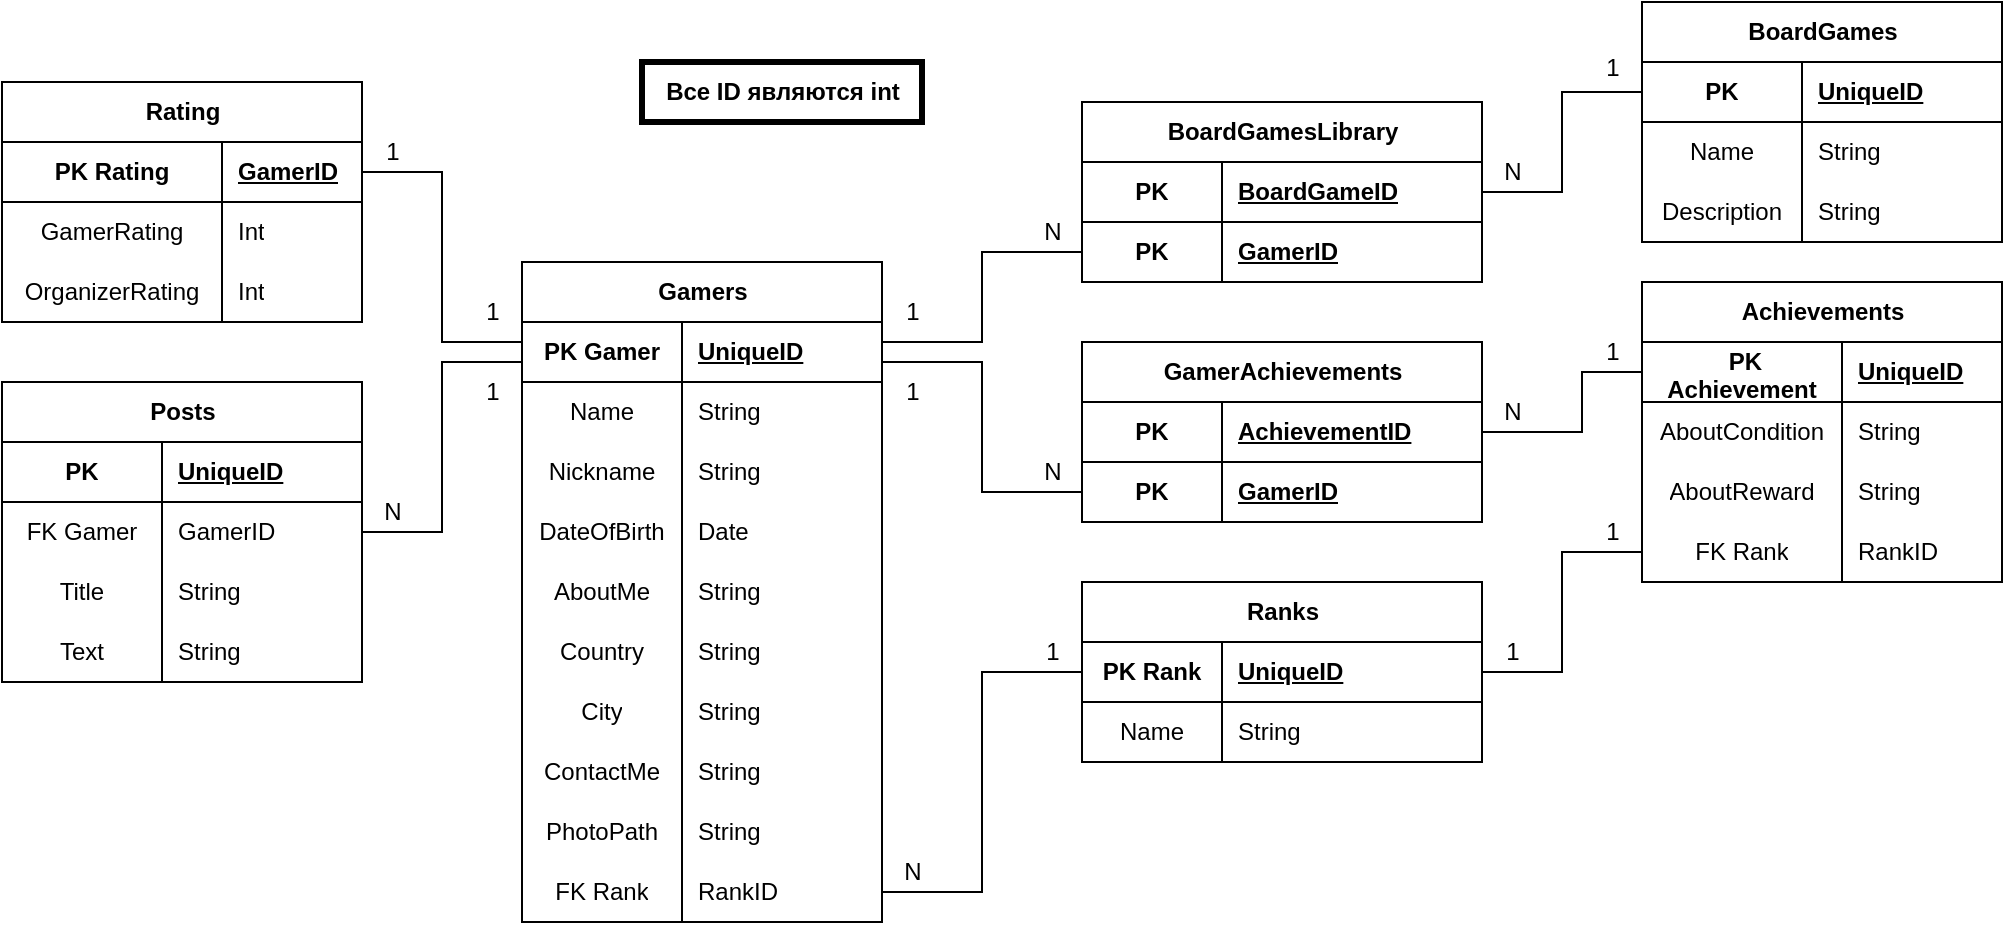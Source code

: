 <mxfile version="24.8.0">
  <diagram name="Page-1" id="MEZFCMX3r_9HhS5hHG-u">
    <mxGraphModel dx="2261" dy="1903" grid="1" gridSize="10" guides="1" tooltips="1" connect="1" arrows="1" fold="1" page="1" pageScale="1" pageWidth="827" pageHeight="1169" math="0" shadow="0">
      <root>
        <mxCell id="0" />
        <mxCell id="1" parent="0" />
        <mxCell id="eO5MhOWekjukVWJ4JG6v-1" value="Gamers" style="shape=table;startSize=30;container=1;collapsible=1;childLayout=tableLayout;fixedRows=1;rowLines=0;fontStyle=1;align=center;resizeLast=1;html=1;" parent="1" vertex="1">
          <mxGeometry x="40" y="40" width="180" height="330" as="geometry">
            <mxRectangle x="40" y="40" width="70" height="30" as="alternateBounds" />
          </mxGeometry>
        </mxCell>
        <mxCell id="eO5MhOWekjukVWJ4JG6v-2" value="" style="shape=tableRow;horizontal=0;startSize=0;swimlaneHead=0;swimlaneBody=0;fillColor=none;collapsible=0;dropTarget=0;points=[[0,0.5],[1,0.5]];portConstraint=eastwest;top=0;left=0;right=0;bottom=1;" parent="eO5MhOWekjukVWJ4JG6v-1" vertex="1">
          <mxGeometry y="30" width="180" height="30" as="geometry" />
        </mxCell>
        <mxCell id="eO5MhOWekjukVWJ4JG6v-3" value="PK Gamer" style="shape=partialRectangle;connectable=0;fillColor=none;top=0;left=0;bottom=0;right=0;fontStyle=1;overflow=hidden;whiteSpace=wrap;html=1;" parent="eO5MhOWekjukVWJ4JG6v-2" vertex="1">
          <mxGeometry width="80" height="30" as="geometry">
            <mxRectangle width="80" height="30" as="alternateBounds" />
          </mxGeometry>
        </mxCell>
        <mxCell id="eO5MhOWekjukVWJ4JG6v-4" value="UniqueID" style="shape=partialRectangle;connectable=0;fillColor=none;top=0;left=0;bottom=0;right=0;align=left;spacingLeft=6;fontStyle=5;overflow=hidden;whiteSpace=wrap;html=1;" parent="eO5MhOWekjukVWJ4JG6v-2" vertex="1">
          <mxGeometry x="80" width="100" height="30" as="geometry">
            <mxRectangle width="100" height="30" as="alternateBounds" />
          </mxGeometry>
        </mxCell>
        <mxCell id="eO5MhOWekjukVWJ4JG6v-5" value="" style="shape=tableRow;horizontal=0;startSize=0;swimlaneHead=0;swimlaneBody=0;fillColor=none;collapsible=0;dropTarget=0;points=[[0,0.5],[1,0.5]];portConstraint=eastwest;top=0;left=0;right=0;bottom=0;" parent="eO5MhOWekjukVWJ4JG6v-1" vertex="1">
          <mxGeometry y="60" width="180" height="30" as="geometry" />
        </mxCell>
        <mxCell id="eO5MhOWekjukVWJ4JG6v-6" value="Name" style="shape=partialRectangle;connectable=0;fillColor=none;top=0;left=0;bottom=0;right=0;editable=1;overflow=hidden;whiteSpace=wrap;html=1;" parent="eO5MhOWekjukVWJ4JG6v-5" vertex="1">
          <mxGeometry width="80" height="30" as="geometry">
            <mxRectangle width="80" height="30" as="alternateBounds" />
          </mxGeometry>
        </mxCell>
        <mxCell id="eO5MhOWekjukVWJ4JG6v-7" value="String" style="shape=partialRectangle;connectable=0;fillColor=none;top=0;left=0;bottom=0;right=0;align=left;spacingLeft=6;overflow=hidden;whiteSpace=wrap;html=1;" parent="eO5MhOWekjukVWJ4JG6v-5" vertex="1">
          <mxGeometry x="80" width="100" height="30" as="geometry">
            <mxRectangle width="100" height="30" as="alternateBounds" />
          </mxGeometry>
        </mxCell>
        <mxCell id="eO5MhOWekjukVWJ4JG6v-8" value="" style="shape=tableRow;horizontal=0;startSize=0;swimlaneHead=0;swimlaneBody=0;fillColor=none;collapsible=0;dropTarget=0;points=[[0,0.5],[1,0.5]];portConstraint=eastwest;top=0;left=0;right=0;bottom=0;" parent="eO5MhOWekjukVWJ4JG6v-1" vertex="1">
          <mxGeometry y="90" width="180" height="30" as="geometry" />
        </mxCell>
        <mxCell id="eO5MhOWekjukVWJ4JG6v-9" value="Nickname" style="shape=partialRectangle;connectable=0;fillColor=none;top=0;left=0;bottom=0;right=0;editable=1;overflow=hidden;whiteSpace=wrap;html=1;" parent="eO5MhOWekjukVWJ4JG6v-8" vertex="1">
          <mxGeometry width="80" height="30" as="geometry">
            <mxRectangle width="80" height="30" as="alternateBounds" />
          </mxGeometry>
        </mxCell>
        <mxCell id="eO5MhOWekjukVWJ4JG6v-10" value="String" style="shape=partialRectangle;connectable=0;fillColor=none;top=0;left=0;bottom=0;right=0;align=left;spacingLeft=6;overflow=hidden;whiteSpace=wrap;html=1;" parent="eO5MhOWekjukVWJ4JG6v-8" vertex="1">
          <mxGeometry x="80" width="100" height="30" as="geometry">
            <mxRectangle width="100" height="30" as="alternateBounds" />
          </mxGeometry>
        </mxCell>
        <mxCell id="eO5MhOWekjukVWJ4JG6v-11" value="" style="shape=tableRow;horizontal=0;startSize=0;swimlaneHead=0;swimlaneBody=0;fillColor=none;collapsible=0;dropTarget=0;points=[[0,0.5],[1,0.5]];portConstraint=eastwest;top=0;left=0;right=0;bottom=0;" parent="eO5MhOWekjukVWJ4JG6v-1" vertex="1">
          <mxGeometry y="120" width="180" height="30" as="geometry" />
        </mxCell>
        <mxCell id="eO5MhOWekjukVWJ4JG6v-12" value="DateOfBirth" style="shape=partialRectangle;connectable=0;fillColor=none;top=0;left=0;bottom=0;right=0;editable=1;overflow=hidden;whiteSpace=wrap;html=1;" parent="eO5MhOWekjukVWJ4JG6v-11" vertex="1">
          <mxGeometry width="80" height="30" as="geometry">
            <mxRectangle width="80" height="30" as="alternateBounds" />
          </mxGeometry>
        </mxCell>
        <mxCell id="eO5MhOWekjukVWJ4JG6v-13" value="Date" style="shape=partialRectangle;connectable=0;fillColor=none;top=0;left=0;bottom=0;right=0;align=left;spacingLeft=6;overflow=hidden;whiteSpace=wrap;html=1;" parent="eO5MhOWekjukVWJ4JG6v-11" vertex="1">
          <mxGeometry x="80" width="100" height="30" as="geometry">
            <mxRectangle width="100" height="30" as="alternateBounds" />
          </mxGeometry>
        </mxCell>
        <mxCell id="RPHRX5tJckg1Si2xHcq9-64" value="" style="shape=tableRow;horizontal=0;startSize=0;swimlaneHead=0;swimlaneBody=0;fillColor=none;collapsible=0;dropTarget=0;points=[[0,0.5],[1,0.5]];portConstraint=eastwest;top=0;left=0;right=0;bottom=0;" parent="eO5MhOWekjukVWJ4JG6v-1" vertex="1">
          <mxGeometry y="150" width="180" height="30" as="geometry" />
        </mxCell>
        <mxCell id="RPHRX5tJckg1Si2xHcq9-65" value="AboutMe" style="shape=partialRectangle;connectable=0;fillColor=none;top=0;left=0;bottom=0;right=0;editable=1;overflow=hidden;whiteSpace=wrap;html=1;" parent="RPHRX5tJckg1Si2xHcq9-64" vertex="1">
          <mxGeometry width="80" height="30" as="geometry">
            <mxRectangle width="80" height="30" as="alternateBounds" />
          </mxGeometry>
        </mxCell>
        <mxCell id="RPHRX5tJckg1Si2xHcq9-66" value="String" style="shape=partialRectangle;connectable=0;fillColor=none;top=0;left=0;bottom=0;right=0;align=left;spacingLeft=6;overflow=hidden;whiteSpace=wrap;html=1;" parent="RPHRX5tJckg1Si2xHcq9-64" vertex="1">
          <mxGeometry x="80" width="100" height="30" as="geometry">
            <mxRectangle width="100" height="30" as="alternateBounds" />
          </mxGeometry>
        </mxCell>
        <mxCell id="RPHRX5tJckg1Si2xHcq9-67" value="" style="shape=tableRow;horizontal=0;startSize=0;swimlaneHead=0;swimlaneBody=0;fillColor=none;collapsible=0;dropTarget=0;points=[[0,0.5],[1,0.5]];portConstraint=eastwest;top=0;left=0;right=0;bottom=0;" parent="eO5MhOWekjukVWJ4JG6v-1" vertex="1">
          <mxGeometry y="180" width="180" height="30" as="geometry" />
        </mxCell>
        <mxCell id="RPHRX5tJckg1Si2xHcq9-68" value="Country" style="shape=partialRectangle;connectable=0;fillColor=none;top=0;left=0;bottom=0;right=0;editable=1;overflow=hidden;whiteSpace=wrap;html=1;" parent="RPHRX5tJckg1Si2xHcq9-67" vertex="1">
          <mxGeometry width="80" height="30" as="geometry">
            <mxRectangle width="80" height="30" as="alternateBounds" />
          </mxGeometry>
        </mxCell>
        <mxCell id="RPHRX5tJckg1Si2xHcq9-69" value="String" style="shape=partialRectangle;connectable=0;fillColor=none;top=0;left=0;bottom=0;right=0;align=left;spacingLeft=6;overflow=hidden;whiteSpace=wrap;html=1;" parent="RPHRX5tJckg1Si2xHcq9-67" vertex="1">
          <mxGeometry x="80" width="100" height="30" as="geometry">
            <mxRectangle width="100" height="30" as="alternateBounds" />
          </mxGeometry>
        </mxCell>
        <mxCell id="RPHRX5tJckg1Si2xHcq9-70" value="" style="shape=tableRow;horizontal=0;startSize=0;swimlaneHead=0;swimlaneBody=0;fillColor=none;collapsible=0;dropTarget=0;points=[[0,0.5],[1,0.5]];portConstraint=eastwest;top=0;left=0;right=0;bottom=0;" parent="eO5MhOWekjukVWJ4JG6v-1" vertex="1">
          <mxGeometry y="210" width="180" height="30" as="geometry" />
        </mxCell>
        <mxCell id="RPHRX5tJckg1Si2xHcq9-71" value="City" style="shape=partialRectangle;connectable=0;fillColor=none;top=0;left=0;bottom=0;right=0;editable=1;overflow=hidden;whiteSpace=wrap;html=1;" parent="RPHRX5tJckg1Si2xHcq9-70" vertex="1">
          <mxGeometry width="80" height="30" as="geometry">
            <mxRectangle width="80" height="30" as="alternateBounds" />
          </mxGeometry>
        </mxCell>
        <mxCell id="RPHRX5tJckg1Si2xHcq9-72" value="String" style="shape=partialRectangle;connectable=0;fillColor=none;top=0;left=0;bottom=0;right=0;align=left;spacingLeft=6;overflow=hidden;whiteSpace=wrap;html=1;" parent="RPHRX5tJckg1Si2xHcq9-70" vertex="1">
          <mxGeometry x="80" width="100" height="30" as="geometry">
            <mxRectangle width="100" height="30" as="alternateBounds" />
          </mxGeometry>
        </mxCell>
        <mxCell id="RPHRX5tJckg1Si2xHcq9-73" value="" style="shape=tableRow;horizontal=0;startSize=0;swimlaneHead=0;swimlaneBody=0;fillColor=none;collapsible=0;dropTarget=0;points=[[0,0.5],[1,0.5]];portConstraint=eastwest;top=0;left=0;right=0;bottom=0;" parent="eO5MhOWekjukVWJ4JG6v-1" vertex="1">
          <mxGeometry y="240" width="180" height="30" as="geometry" />
        </mxCell>
        <mxCell id="RPHRX5tJckg1Si2xHcq9-74" value="ContactMe" style="shape=partialRectangle;connectable=0;fillColor=none;top=0;left=0;bottom=0;right=0;editable=1;overflow=hidden;whiteSpace=wrap;html=1;" parent="RPHRX5tJckg1Si2xHcq9-73" vertex="1">
          <mxGeometry width="80" height="30" as="geometry">
            <mxRectangle width="80" height="30" as="alternateBounds" />
          </mxGeometry>
        </mxCell>
        <mxCell id="RPHRX5tJckg1Si2xHcq9-75" value="String" style="shape=partialRectangle;connectable=0;fillColor=none;top=0;left=0;bottom=0;right=0;align=left;spacingLeft=6;overflow=hidden;whiteSpace=wrap;html=1;" parent="RPHRX5tJckg1Si2xHcq9-73" vertex="1">
          <mxGeometry x="80" width="100" height="30" as="geometry">
            <mxRectangle width="100" height="30" as="alternateBounds" />
          </mxGeometry>
        </mxCell>
        <mxCell id="RPHRX5tJckg1Si2xHcq9-101" value="" style="shape=tableRow;horizontal=0;startSize=0;swimlaneHead=0;swimlaneBody=0;fillColor=none;collapsible=0;dropTarget=0;points=[[0,0.5],[1,0.5]];portConstraint=eastwest;top=0;left=0;right=0;bottom=0;" parent="eO5MhOWekjukVWJ4JG6v-1" vertex="1">
          <mxGeometry y="270" width="180" height="30" as="geometry" />
        </mxCell>
        <mxCell id="RPHRX5tJckg1Si2xHcq9-102" value="PhotoPath" style="shape=partialRectangle;connectable=0;fillColor=none;top=0;left=0;bottom=0;right=0;editable=1;overflow=hidden;whiteSpace=wrap;html=1;" parent="RPHRX5tJckg1Si2xHcq9-101" vertex="1">
          <mxGeometry width="80" height="30" as="geometry">
            <mxRectangle width="80" height="30" as="alternateBounds" />
          </mxGeometry>
        </mxCell>
        <mxCell id="RPHRX5tJckg1Si2xHcq9-103" value="String" style="shape=partialRectangle;connectable=0;fillColor=none;top=0;left=0;bottom=0;right=0;align=left;spacingLeft=6;overflow=hidden;whiteSpace=wrap;html=1;" parent="RPHRX5tJckg1Si2xHcq9-101" vertex="1">
          <mxGeometry x="80" width="100" height="30" as="geometry">
            <mxRectangle width="100" height="30" as="alternateBounds" />
          </mxGeometry>
        </mxCell>
        <mxCell id="RPHRX5tJckg1Si2xHcq9-104" value="" style="shape=tableRow;horizontal=0;startSize=0;swimlaneHead=0;swimlaneBody=0;fillColor=none;collapsible=0;dropTarget=0;points=[[0,0.5],[1,0.5]];portConstraint=eastwest;top=0;left=0;right=0;bottom=0;" parent="eO5MhOWekjukVWJ4JG6v-1" vertex="1">
          <mxGeometry y="300" width="180" height="30" as="geometry" />
        </mxCell>
        <mxCell id="RPHRX5tJckg1Si2xHcq9-105" value="FK Rank" style="shape=partialRectangle;connectable=0;fillColor=none;top=0;left=0;bottom=0;right=0;editable=1;overflow=hidden;whiteSpace=wrap;html=1;" parent="RPHRX5tJckg1Si2xHcq9-104" vertex="1">
          <mxGeometry width="80" height="30" as="geometry">
            <mxRectangle width="80" height="30" as="alternateBounds" />
          </mxGeometry>
        </mxCell>
        <mxCell id="RPHRX5tJckg1Si2xHcq9-106" value="RankID" style="shape=partialRectangle;connectable=0;fillColor=none;top=0;left=0;bottom=0;right=0;align=left;spacingLeft=6;overflow=hidden;whiteSpace=wrap;html=1;" parent="RPHRX5tJckg1Si2xHcq9-104" vertex="1">
          <mxGeometry x="80" width="100" height="30" as="geometry">
            <mxRectangle width="100" height="30" as="alternateBounds" />
          </mxGeometry>
        </mxCell>
        <mxCell id="eO5MhOWekjukVWJ4JG6v-14" value="Rating" style="shape=table;startSize=30;container=1;collapsible=1;childLayout=tableLayout;fixedRows=1;rowLines=0;fontStyle=1;align=center;resizeLast=1;html=1;" parent="1" vertex="1">
          <mxGeometry x="-220" y="-50" width="180" height="120" as="geometry" />
        </mxCell>
        <mxCell id="eO5MhOWekjukVWJ4JG6v-15" value="" style="shape=tableRow;horizontal=0;startSize=0;swimlaneHead=0;swimlaneBody=0;fillColor=none;collapsible=0;dropTarget=0;points=[[0,0.5],[1,0.5]];portConstraint=eastwest;top=0;left=0;right=0;bottom=1;" parent="eO5MhOWekjukVWJ4JG6v-14" vertex="1">
          <mxGeometry y="30" width="180" height="30" as="geometry" />
        </mxCell>
        <mxCell id="eO5MhOWekjukVWJ4JG6v-16" value="PK Rating" style="shape=partialRectangle;connectable=0;fillColor=none;top=0;left=0;bottom=0;right=0;fontStyle=1;overflow=hidden;whiteSpace=wrap;html=1;" parent="eO5MhOWekjukVWJ4JG6v-15" vertex="1">
          <mxGeometry width="110" height="30" as="geometry">
            <mxRectangle width="110" height="30" as="alternateBounds" />
          </mxGeometry>
        </mxCell>
        <mxCell id="eO5MhOWekjukVWJ4JG6v-17" value="GamerID" style="shape=partialRectangle;connectable=0;fillColor=none;top=0;left=0;bottom=0;right=0;align=left;spacingLeft=6;fontStyle=5;overflow=hidden;whiteSpace=wrap;html=1;" parent="eO5MhOWekjukVWJ4JG6v-15" vertex="1">
          <mxGeometry x="110" width="70" height="30" as="geometry">
            <mxRectangle width="70" height="30" as="alternateBounds" />
          </mxGeometry>
        </mxCell>
        <mxCell id="eO5MhOWekjukVWJ4JG6v-18" value="" style="shape=tableRow;horizontal=0;startSize=0;swimlaneHead=0;swimlaneBody=0;fillColor=none;collapsible=0;dropTarget=0;points=[[0,0.5],[1,0.5]];portConstraint=eastwest;top=0;left=0;right=0;bottom=0;" parent="eO5MhOWekjukVWJ4JG6v-14" vertex="1">
          <mxGeometry y="60" width="180" height="30" as="geometry" />
        </mxCell>
        <mxCell id="eO5MhOWekjukVWJ4JG6v-19" value="GamerRating" style="shape=partialRectangle;connectable=0;fillColor=none;top=0;left=0;bottom=0;right=0;editable=1;overflow=hidden;whiteSpace=wrap;html=1;" parent="eO5MhOWekjukVWJ4JG6v-18" vertex="1">
          <mxGeometry width="110" height="30" as="geometry">
            <mxRectangle width="110" height="30" as="alternateBounds" />
          </mxGeometry>
        </mxCell>
        <mxCell id="eO5MhOWekjukVWJ4JG6v-20" value="Int" style="shape=partialRectangle;connectable=0;fillColor=none;top=0;left=0;bottom=0;right=0;align=left;spacingLeft=6;overflow=hidden;whiteSpace=wrap;html=1;" parent="eO5MhOWekjukVWJ4JG6v-18" vertex="1">
          <mxGeometry x="110" width="70" height="30" as="geometry">
            <mxRectangle width="70" height="30" as="alternateBounds" />
          </mxGeometry>
        </mxCell>
        <mxCell id="eO5MhOWekjukVWJ4JG6v-21" value="" style="shape=tableRow;horizontal=0;startSize=0;swimlaneHead=0;swimlaneBody=0;fillColor=none;collapsible=0;dropTarget=0;points=[[0,0.5],[1,0.5]];portConstraint=eastwest;top=0;left=0;right=0;bottom=0;" parent="eO5MhOWekjukVWJ4JG6v-14" vertex="1">
          <mxGeometry y="90" width="180" height="30" as="geometry" />
        </mxCell>
        <mxCell id="eO5MhOWekjukVWJ4JG6v-22" value="OrganizerRating" style="shape=partialRectangle;connectable=0;fillColor=none;top=0;left=0;bottom=0;right=0;editable=1;overflow=hidden;whiteSpace=wrap;html=1;" parent="eO5MhOWekjukVWJ4JG6v-21" vertex="1">
          <mxGeometry width="110" height="30" as="geometry">
            <mxRectangle width="110" height="30" as="alternateBounds" />
          </mxGeometry>
        </mxCell>
        <mxCell id="eO5MhOWekjukVWJ4JG6v-23" value="Int" style="shape=partialRectangle;connectable=0;fillColor=none;top=0;left=0;bottom=0;right=0;align=left;spacingLeft=6;overflow=hidden;whiteSpace=wrap;html=1;" parent="eO5MhOWekjukVWJ4JG6v-21" vertex="1">
          <mxGeometry x="110" width="70" height="30" as="geometry">
            <mxRectangle width="70" height="30" as="alternateBounds" />
          </mxGeometry>
        </mxCell>
        <mxCell id="ZnLV35Ts4hf91DApV7WL-1" value="&lt;span lang=&quot;en&quot; class=&quot;HwtZe&quot;&gt;&lt;span class=&quot;jCAhz&quot;&gt;&lt;span class=&quot;ryNqvb&quot;&gt;Achievements&lt;/span&gt;&lt;/span&gt;&lt;/span&gt;" style="shape=table;startSize=30;container=1;collapsible=1;childLayout=tableLayout;fixedRows=1;rowLines=0;fontStyle=1;align=center;resizeLast=1;html=1;" parent="1" vertex="1">
          <mxGeometry x="600" y="50" width="180" height="150" as="geometry" />
        </mxCell>
        <mxCell id="ZnLV35Ts4hf91DApV7WL-2" value="" style="shape=tableRow;horizontal=0;startSize=0;swimlaneHead=0;swimlaneBody=0;fillColor=none;collapsible=0;dropTarget=0;points=[[0,0.5],[1,0.5]];portConstraint=eastwest;top=0;left=0;right=0;bottom=1;" parent="ZnLV35Ts4hf91DApV7WL-1" vertex="1">
          <mxGeometry y="30" width="180" height="30" as="geometry" />
        </mxCell>
        <mxCell id="ZnLV35Ts4hf91DApV7WL-3" value="&amp;nbsp;PK &lt;span lang=&quot;en&quot; class=&quot;HwtZe&quot;&gt;&lt;span class=&quot;jCAhz&quot;&gt;&lt;span class=&quot;ryNqvb&quot;&gt;Achievement&lt;/span&gt;&lt;/span&gt;&lt;/span&gt;" style="shape=partialRectangle;connectable=0;fillColor=none;top=0;left=0;bottom=0;right=0;fontStyle=1;overflow=hidden;whiteSpace=wrap;html=1;" parent="ZnLV35Ts4hf91DApV7WL-2" vertex="1">
          <mxGeometry width="100.0" height="30" as="geometry">
            <mxRectangle width="100.0" height="30" as="alternateBounds" />
          </mxGeometry>
        </mxCell>
        <mxCell id="ZnLV35Ts4hf91DApV7WL-4" value="UniqueID" style="shape=partialRectangle;connectable=0;fillColor=none;top=0;left=0;bottom=0;right=0;align=left;spacingLeft=6;fontStyle=5;overflow=hidden;whiteSpace=wrap;html=1;" parent="ZnLV35Ts4hf91DApV7WL-2" vertex="1">
          <mxGeometry x="100.0" width="80.0" height="30" as="geometry">
            <mxRectangle width="80.0" height="30" as="alternateBounds" />
          </mxGeometry>
        </mxCell>
        <mxCell id="ZnLV35Ts4hf91DApV7WL-5" value="" style="shape=tableRow;horizontal=0;startSize=0;swimlaneHead=0;swimlaneBody=0;fillColor=none;collapsible=0;dropTarget=0;points=[[0,0.5],[1,0.5]];portConstraint=eastwest;top=0;left=0;right=0;bottom=0;" parent="ZnLV35Ts4hf91DApV7WL-1" vertex="1">
          <mxGeometry y="60" width="180" height="30" as="geometry" />
        </mxCell>
        <mxCell id="ZnLV35Ts4hf91DApV7WL-6" value="AboutCondition" style="shape=partialRectangle;connectable=0;fillColor=none;top=0;left=0;bottom=0;right=0;editable=1;overflow=hidden;whiteSpace=wrap;html=1;" parent="ZnLV35Ts4hf91DApV7WL-5" vertex="1">
          <mxGeometry width="100.0" height="30" as="geometry">
            <mxRectangle width="100.0" height="30" as="alternateBounds" />
          </mxGeometry>
        </mxCell>
        <mxCell id="ZnLV35Ts4hf91DApV7WL-7" value="String" style="shape=partialRectangle;connectable=0;fillColor=none;top=0;left=0;bottom=0;right=0;align=left;spacingLeft=6;overflow=hidden;whiteSpace=wrap;html=1;" parent="ZnLV35Ts4hf91DApV7WL-5" vertex="1">
          <mxGeometry x="100.0" width="80.0" height="30" as="geometry">
            <mxRectangle width="80.0" height="30" as="alternateBounds" />
          </mxGeometry>
        </mxCell>
        <mxCell id="ZnLV35Ts4hf91DApV7WL-8" value="" style="shape=tableRow;horizontal=0;startSize=0;swimlaneHead=0;swimlaneBody=0;fillColor=none;collapsible=0;dropTarget=0;points=[[0,0.5],[1,0.5]];portConstraint=eastwest;top=0;left=0;right=0;bottom=0;" parent="ZnLV35Ts4hf91DApV7WL-1" vertex="1">
          <mxGeometry y="90" width="180" height="30" as="geometry" />
        </mxCell>
        <mxCell id="ZnLV35Ts4hf91DApV7WL-9" value="AboutReward" style="shape=partialRectangle;connectable=0;fillColor=none;top=0;left=0;bottom=0;right=0;editable=1;overflow=hidden;whiteSpace=wrap;html=1;" parent="ZnLV35Ts4hf91DApV7WL-8" vertex="1">
          <mxGeometry width="100.0" height="30" as="geometry">
            <mxRectangle width="100.0" height="30" as="alternateBounds" />
          </mxGeometry>
        </mxCell>
        <mxCell id="ZnLV35Ts4hf91DApV7WL-10" value="String" style="shape=partialRectangle;connectable=0;fillColor=none;top=0;left=0;bottom=0;right=0;align=left;spacingLeft=6;overflow=hidden;whiteSpace=wrap;html=1;" parent="ZnLV35Ts4hf91DApV7WL-8" vertex="1">
          <mxGeometry x="100.0" width="80.0" height="30" as="geometry">
            <mxRectangle width="80.0" height="30" as="alternateBounds" />
          </mxGeometry>
        </mxCell>
        <mxCell id="ZnLV35Ts4hf91DApV7WL-11" value="" style="shape=tableRow;horizontal=0;startSize=0;swimlaneHead=0;swimlaneBody=0;fillColor=none;collapsible=0;dropTarget=0;points=[[0,0.5],[1,0.5]];portConstraint=eastwest;top=0;left=0;right=0;bottom=0;" parent="ZnLV35Ts4hf91DApV7WL-1" vertex="1">
          <mxGeometry y="120" width="180" height="30" as="geometry" />
        </mxCell>
        <mxCell id="ZnLV35Ts4hf91DApV7WL-12" value="FK Rank " style="shape=partialRectangle;connectable=0;fillColor=none;top=0;left=0;bottom=0;right=0;editable=1;overflow=hidden;whiteSpace=wrap;html=1;" parent="ZnLV35Ts4hf91DApV7WL-11" vertex="1">
          <mxGeometry width="100.0" height="30" as="geometry">
            <mxRectangle width="100.0" height="30" as="alternateBounds" />
          </mxGeometry>
        </mxCell>
        <mxCell id="ZnLV35Ts4hf91DApV7WL-13" value="RankID" style="shape=partialRectangle;connectable=0;fillColor=none;top=0;left=0;bottom=0;right=0;align=left;spacingLeft=6;overflow=hidden;whiteSpace=wrap;html=1;" parent="ZnLV35Ts4hf91DApV7WL-11" vertex="1">
          <mxGeometry x="100.0" width="80.0" height="30" as="geometry">
            <mxRectangle width="80.0" height="30" as="alternateBounds" />
          </mxGeometry>
        </mxCell>
        <mxCell id="ZnLV35Ts4hf91DApV7WL-14" value="Ranks" style="shape=table;startSize=30;container=1;collapsible=1;childLayout=tableLayout;fixedRows=1;rowLines=0;fontStyle=1;align=center;resizeLast=1;html=1;" parent="1" vertex="1">
          <mxGeometry x="320" y="200" width="200" height="90" as="geometry" />
        </mxCell>
        <mxCell id="ZnLV35Ts4hf91DApV7WL-15" value="" style="shape=tableRow;horizontal=0;startSize=0;swimlaneHead=0;swimlaneBody=0;fillColor=none;collapsible=0;dropTarget=0;points=[[0,0.5],[1,0.5]];portConstraint=eastwest;top=0;left=0;right=0;bottom=1;" parent="ZnLV35Ts4hf91DApV7WL-14" vertex="1">
          <mxGeometry y="30" width="200" height="30" as="geometry" />
        </mxCell>
        <mxCell id="ZnLV35Ts4hf91DApV7WL-16" value="PK Rank" style="shape=partialRectangle;connectable=0;fillColor=none;top=0;left=0;bottom=0;right=0;fontStyle=1;overflow=hidden;whiteSpace=wrap;html=1;" parent="ZnLV35Ts4hf91DApV7WL-15" vertex="1">
          <mxGeometry width="70" height="30" as="geometry">
            <mxRectangle width="70" height="30" as="alternateBounds" />
          </mxGeometry>
        </mxCell>
        <mxCell id="ZnLV35Ts4hf91DApV7WL-17" value="UniqueID" style="shape=partialRectangle;connectable=0;fillColor=none;top=0;left=0;bottom=0;right=0;align=left;spacingLeft=6;fontStyle=5;overflow=hidden;whiteSpace=wrap;html=1;" parent="ZnLV35Ts4hf91DApV7WL-15" vertex="1">
          <mxGeometry x="70" width="130" height="30" as="geometry">
            <mxRectangle width="130" height="30" as="alternateBounds" />
          </mxGeometry>
        </mxCell>
        <mxCell id="ZnLV35Ts4hf91DApV7WL-18" value="" style="shape=tableRow;horizontal=0;startSize=0;swimlaneHead=0;swimlaneBody=0;fillColor=none;collapsible=0;dropTarget=0;points=[[0,0.5],[1,0.5]];portConstraint=eastwest;top=0;left=0;right=0;bottom=0;" parent="ZnLV35Ts4hf91DApV7WL-14" vertex="1">
          <mxGeometry y="60" width="200" height="30" as="geometry" />
        </mxCell>
        <mxCell id="ZnLV35Ts4hf91DApV7WL-19" value="Name" style="shape=partialRectangle;connectable=0;fillColor=none;top=0;left=0;bottom=0;right=0;editable=1;overflow=hidden;whiteSpace=wrap;html=1;" parent="ZnLV35Ts4hf91DApV7WL-18" vertex="1">
          <mxGeometry width="70" height="30" as="geometry">
            <mxRectangle width="70" height="30" as="alternateBounds" />
          </mxGeometry>
        </mxCell>
        <mxCell id="ZnLV35Ts4hf91DApV7WL-20" value="String" style="shape=partialRectangle;connectable=0;fillColor=none;top=0;left=0;bottom=0;right=0;align=left;spacingLeft=6;overflow=hidden;whiteSpace=wrap;html=1;" parent="ZnLV35Ts4hf91DApV7WL-18" vertex="1">
          <mxGeometry x="70" width="130" height="30" as="geometry">
            <mxRectangle width="130" height="30" as="alternateBounds" />
          </mxGeometry>
        </mxCell>
        <mxCell id="RPHRX5tJckg1Si2xHcq9-6" value="Posts" style="shape=table;startSize=30;container=1;collapsible=1;childLayout=tableLayout;fixedRows=1;rowLines=0;fontStyle=1;align=center;resizeLast=1;html=1;" parent="1" vertex="1">
          <mxGeometry x="-220" y="100" width="180" height="150" as="geometry">
            <mxRectangle x="40" y="40" width="70" height="30" as="alternateBounds" />
          </mxGeometry>
        </mxCell>
        <mxCell id="RPHRX5tJckg1Si2xHcq9-7" value="" style="shape=tableRow;horizontal=0;startSize=0;swimlaneHead=0;swimlaneBody=0;fillColor=none;collapsible=0;dropTarget=0;points=[[0,0.5],[1,0.5]];portConstraint=eastwest;top=0;left=0;right=0;bottom=1;" parent="RPHRX5tJckg1Si2xHcq9-6" vertex="1">
          <mxGeometry y="30" width="180" height="30" as="geometry" />
        </mxCell>
        <mxCell id="RPHRX5tJckg1Si2xHcq9-8" value="PK" style="shape=partialRectangle;connectable=0;fillColor=none;top=0;left=0;bottom=0;right=0;fontStyle=1;overflow=hidden;whiteSpace=wrap;html=1;" parent="RPHRX5tJckg1Si2xHcq9-7" vertex="1">
          <mxGeometry width="80" height="30" as="geometry">
            <mxRectangle width="80" height="30" as="alternateBounds" />
          </mxGeometry>
        </mxCell>
        <mxCell id="RPHRX5tJckg1Si2xHcq9-9" value="UniqueID" style="shape=partialRectangle;connectable=0;fillColor=none;top=0;left=0;bottom=0;right=0;align=left;spacingLeft=6;fontStyle=5;overflow=hidden;whiteSpace=wrap;html=1;" parent="RPHRX5tJckg1Si2xHcq9-7" vertex="1">
          <mxGeometry x="80" width="100" height="30" as="geometry">
            <mxRectangle width="100" height="30" as="alternateBounds" />
          </mxGeometry>
        </mxCell>
        <mxCell id="RPHRX5tJckg1Si2xHcq9-10" value="" style="shape=tableRow;horizontal=0;startSize=0;swimlaneHead=0;swimlaneBody=0;fillColor=none;collapsible=0;dropTarget=0;points=[[0,0.5],[1,0.5]];portConstraint=eastwest;top=0;left=0;right=0;bottom=0;" parent="RPHRX5tJckg1Si2xHcq9-6" vertex="1">
          <mxGeometry y="60" width="180" height="30" as="geometry" />
        </mxCell>
        <mxCell id="RPHRX5tJckg1Si2xHcq9-11" value="FK Gamer" style="shape=partialRectangle;connectable=0;fillColor=none;top=0;left=0;bottom=0;right=0;editable=1;overflow=hidden;whiteSpace=wrap;html=1;" parent="RPHRX5tJckg1Si2xHcq9-10" vertex="1">
          <mxGeometry width="80" height="30" as="geometry">
            <mxRectangle width="80" height="30" as="alternateBounds" />
          </mxGeometry>
        </mxCell>
        <mxCell id="RPHRX5tJckg1Si2xHcq9-12" value="GamerID" style="shape=partialRectangle;connectable=0;fillColor=none;top=0;left=0;bottom=0;right=0;align=left;spacingLeft=6;overflow=hidden;whiteSpace=wrap;html=1;" parent="RPHRX5tJckg1Si2xHcq9-10" vertex="1">
          <mxGeometry x="80" width="100" height="30" as="geometry">
            <mxRectangle width="100" height="30" as="alternateBounds" />
          </mxGeometry>
        </mxCell>
        <mxCell id="RPHRX5tJckg1Si2xHcq9-13" value="" style="shape=tableRow;horizontal=0;startSize=0;swimlaneHead=0;swimlaneBody=0;fillColor=none;collapsible=0;dropTarget=0;points=[[0,0.5],[1,0.5]];portConstraint=eastwest;top=0;left=0;right=0;bottom=0;" parent="RPHRX5tJckg1Si2xHcq9-6" vertex="1">
          <mxGeometry y="90" width="180" height="30" as="geometry" />
        </mxCell>
        <mxCell id="RPHRX5tJckg1Si2xHcq9-14" value="Title" style="shape=partialRectangle;connectable=0;fillColor=none;top=0;left=0;bottom=0;right=0;editable=1;overflow=hidden;whiteSpace=wrap;html=1;" parent="RPHRX5tJckg1Si2xHcq9-13" vertex="1">
          <mxGeometry width="80" height="30" as="geometry">
            <mxRectangle width="80" height="30" as="alternateBounds" />
          </mxGeometry>
        </mxCell>
        <mxCell id="RPHRX5tJckg1Si2xHcq9-15" value="String" style="shape=partialRectangle;connectable=0;fillColor=none;top=0;left=0;bottom=0;right=0;align=left;spacingLeft=6;overflow=hidden;whiteSpace=wrap;html=1;" parent="RPHRX5tJckg1Si2xHcq9-13" vertex="1">
          <mxGeometry x="80" width="100" height="30" as="geometry">
            <mxRectangle width="100" height="30" as="alternateBounds" />
          </mxGeometry>
        </mxCell>
        <mxCell id="RPHRX5tJckg1Si2xHcq9-16" value="" style="shape=tableRow;horizontal=0;startSize=0;swimlaneHead=0;swimlaneBody=0;fillColor=none;collapsible=0;dropTarget=0;points=[[0,0.5],[1,0.5]];portConstraint=eastwest;top=0;left=0;right=0;bottom=0;" parent="RPHRX5tJckg1Si2xHcq9-6" vertex="1">
          <mxGeometry y="120" width="180" height="30" as="geometry" />
        </mxCell>
        <mxCell id="RPHRX5tJckg1Si2xHcq9-17" value="Text" style="shape=partialRectangle;connectable=0;fillColor=none;top=0;left=0;bottom=0;right=0;editable=1;overflow=hidden;whiteSpace=wrap;html=1;" parent="RPHRX5tJckg1Si2xHcq9-16" vertex="1">
          <mxGeometry width="80" height="30" as="geometry">
            <mxRectangle width="80" height="30" as="alternateBounds" />
          </mxGeometry>
        </mxCell>
        <mxCell id="RPHRX5tJckg1Si2xHcq9-18" value="String" style="shape=partialRectangle;connectable=0;fillColor=none;top=0;left=0;bottom=0;right=0;align=left;spacingLeft=6;overflow=hidden;whiteSpace=wrap;html=1;" parent="RPHRX5tJckg1Si2xHcq9-16" vertex="1">
          <mxGeometry x="80" width="100" height="30" as="geometry">
            <mxRectangle width="100" height="30" as="alternateBounds" />
          </mxGeometry>
        </mxCell>
        <mxCell id="RPHRX5tJckg1Si2xHcq9-19" value="BoardGames" style="shape=table;startSize=30;container=1;collapsible=1;childLayout=tableLayout;fixedRows=1;rowLines=0;fontStyle=1;align=center;resizeLast=1;html=1;" parent="1" vertex="1">
          <mxGeometry x="600" y="-90" width="180" height="120" as="geometry">
            <mxRectangle x="40" y="40" width="70" height="30" as="alternateBounds" />
          </mxGeometry>
        </mxCell>
        <mxCell id="RPHRX5tJckg1Si2xHcq9-20" value="" style="shape=tableRow;horizontal=0;startSize=0;swimlaneHead=0;swimlaneBody=0;fillColor=none;collapsible=0;dropTarget=0;points=[[0,0.5],[1,0.5]];portConstraint=eastwest;top=0;left=0;right=0;bottom=1;" parent="RPHRX5tJckg1Si2xHcq9-19" vertex="1">
          <mxGeometry y="30" width="180" height="30" as="geometry" />
        </mxCell>
        <mxCell id="RPHRX5tJckg1Si2xHcq9-21" value="PK" style="shape=partialRectangle;connectable=0;fillColor=none;top=0;left=0;bottom=0;right=0;fontStyle=1;overflow=hidden;whiteSpace=wrap;html=1;" parent="RPHRX5tJckg1Si2xHcq9-20" vertex="1">
          <mxGeometry width="80" height="30" as="geometry">
            <mxRectangle width="80" height="30" as="alternateBounds" />
          </mxGeometry>
        </mxCell>
        <mxCell id="RPHRX5tJckg1Si2xHcq9-22" value="UniqueID" style="shape=partialRectangle;connectable=0;fillColor=none;top=0;left=0;bottom=0;right=0;align=left;spacingLeft=6;fontStyle=5;overflow=hidden;whiteSpace=wrap;html=1;" parent="RPHRX5tJckg1Si2xHcq9-20" vertex="1">
          <mxGeometry x="80" width="100" height="30" as="geometry">
            <mxRectangle width="100" height="30" as="alternateBounds" />
          </mxGeometry>
        </mxCell>
        <mxCell id="RPHRX5tJckg1Si2xHcq9-23" value="" style="shape=tableRow;horizontal=0;startSize=0;swimlaneHead=0;swimlaneBody=0;fillColor=none;collapsible=0;dropTarget=0;points=[[0,0.5],[1,0.5]];portConstraint=eastwest;top=0;left=0;right=0;bottom=0;" parent="RPHRX5tJckg1Si2xHcq9-19" vertex="1">
          <mxGeometry y="60" width="180" height="30" as="geometry" />
        </mxCell>
        <mxCell id="RPHRX5tJckg1Si2xHcq9-24" value="Name" style="shape=partialRectangle;connectable=0;fillColor=none;top=0;left=0;bottom=0;right=0;editable=1;overflow=hidden;whiteSpace=wrap;html=1;" parent="RPHRX5tJckg1Si2xHcq9-23" vertex="1">
          <mxGeometry width="80" height="30" as="geometry">
            <mxRectangle width="80" height="30" as="alternateBounds" />
          </mxGeometry>
        </mxCell>
        <mxCell id="RPHRX5tJckg1Si2xHcq9-25" value="String" style="shape=partialRectangle;connectable=0;fillColor=none;top=0;left=0;bottom=0;right=0;align=left;spacingLeft=6;overflow=hidden;whiteSpace=wrap;html=1;" parent="RPHRX5tJckg1Si2xHcq9-23" vertex="1">
          <mxGeometry x="80" width="100" height="30" as="geometry">
            <mxRectangle width="100" height="30" as="alternateBounds" />
          </mxGeometry>
        </mxCell>
        <mxCell id="RPHRX5tJckg1Si2xHcq9-26" value="" style="shape=tableRow;horizontal=0;startSize=0;swimlaneHead=0;swimlaneBody=0;fillColor=none;collapsible=0;dropTarget=0;points=[[0,0.5],[1,0.5]];portConstraint=eastwest;top=0;left=0;right=0;bottom=0;" parent="RPHRX5tJckg1Si2xHcq9-19" vertex="1">
          <mxGeometry y="90" width="180" height="30" as="geometry" />
        </mxCell>
        <mxCell id="RPHRX5tJckg1Si2xHcq9-27" value="Description" style="shape=partialRectangle;connectable=0;fillColor=none;top=0;left=0;bottom=0;right=0;editable=1;overflow=hidden;whiteSpace=wrap;html=1;" parent="RPHRX5tJckg1Si2xHcq9-26" vertex="1">
          <mxGeometry width="80" height="30" as="geometry">
            <mxRectangle width="80" height="30" as="alternateBounds" />
          </mxGeometry>
        </mxCell>
        <mxCell id="RPHRX5tJckg1Si2xHcq9-28" value="String" style="shape=partialRectangle;connectable=0;fillColor=none;top=0;left=0;bottom=0;right=0;align=left;spacingLeft=6;overflow=hidden;whiteSpace=wrap;html=1;" parent="RPHRX5tJckg1Si2xHcq9-26" vertex="1">
          <mxGeometry x="80" width="100" height="30" as="geometry">
            <mxRectangle width="100" height="30" as="alternateBounds" />
          </mxGeometry>
        </mxCell>
        <mxCell id="RPHRX5tJckg1Si2xHcq9-45" value="BoardGamesLibrary" style="shape=table;startSize=30;container=1;collapsible=1;childLayout=tableLayout;fixedRows=1;rowLines=0;fontStyle=1;align=center;resizeLast=1;html=1;" parent="1" vertex="1">
          <mxGeometry x="320" y="-40" width="200" height="90" as="geometry" />
        </mxCell>
        <mxCell id="RPHRX5tJckg1Si2xHcq9-46" value="" style="shape=tableRow;horizontal=0;startSize=0;swimlaneHead=0;swimlaneBody=0;fillColor=none;collapsible=0;dropTarget=0;points=[[0,0.5],[1,0.5]];portConstraint=eastwest;top=0;left=0;right=0;bottom=1;" parent="RPHRX5tJckg1Si2xHcq9-45" vertex="1">
          <mxGeometry y="30" width="200" height="30" as="geometry" />
        </mxCell>
        <mxCell id="RPHRX5tJckg1Si2xHcq9-47" value="PK" style="shape=partialRectangle;connectable=0;fillColor=none;top=0;left=0;bottom=0;right=0;fontStyle=1;overflow=hidden;whiteSpace=wrap;html=1;" parent="RPHRX5tJckg1Si2xHcq9-46" vertex="1">
          <mxGeometry width="70" height="30" as="geometry">
            <mxRectangle width="70" height="30" as="alternateBounds" />
          </mxGeometry>
        </mxCell>
        <mxCell id="RPHRX5tJckg1Si2xHcq9-48" value="BoardGameID" style="shape=partialRectangle;connectable=0;fillColor=none;top=0;left=0;bottom=0;right=0;align=left;spacingLeft=6;fontStyle=5;overflow=hidden;whiteSpace=wrap;html=1;" parent="RPHRX5tJckg1Si2xHcq9-46" vertex="1">
          <mxGeometry x="70" width="130" height="30" as="geometry">
            <mxRectangle width="130" height="30" as="alternateBounds" />
          </mxGeometry>
        </mxCell>
        <mxCell id="RPHRX5tJckg1Si2xHcq9-49" value="" style="shape=tableRow;horizontal=0;startSize=0;swimlaneHead=0;swimlaneBody=0;fillColor=none;collapsible=0;dropTarget=0;points=[[0,0.5],[1,0.5]];portConstraint=eastwest;top=0;left=0;right=0;bottom=1;strokeColor=inherit;swimlaneLine=0;" parent="RPHRX5tJckg1Si2xHcq9-45" vertex="1">
          <mxGeometry y="60" width="200" height="30" as="geometry" />
        </mxCell>
        <mxCell id="RPHRX5tJckg1Si2xHcq9-50" value="PK" style="shape=partialRectangle;connectable=0;fillColor=none;top=0;left=0;bottom=0;right=0;fontStyle=1;overflow=hidden;whiteSpace=wrap;html=1;" parent="RPHRX5tJckg1Si2xHcq9-49" vertex="1">
          <mxGeometry width="70" height="30" as="geometry">
            <mxRectangle width="70" height="30" as="alternateBounds" />
          </mxGeometry>
        </mxCell>
        <mxCell id="RPHRX5tJckg1Si2xHcq9-51" value="GamerID" style="shape=partialRectangle;connectable=0;fillColor=none;top=0;left=0;bottom=0;right=0;align=left;spacingLeft=6;fontStyle=5;overflow=hidden;whiteSpace=wrap;html=1;strokeColor=inherit;" parent="RPHRX5tJckg1Si2xHcq9-49" vertex="1">
          <mxGeometry x="70" width="130" height="30" as="geometry">
            <mxRectangle width="130" height="30" as="alternateBounds" />
          </mxGeometry>
        </mxCell>
        <mxCell id="RPHRX5tJckg1Si2xHcq9-108" value="GamerAchievements" style="shape=table;startSize=30;container=1;collapsible=1;childLayout=tableLayout;fixedRows=1;rowLines=0;fontStyle=1;align=center;resizeLast=1;html=1;" parent="1" vertex="1">
          <mxGeometry x="320" y="80" width="200" height="90" as="geometry" />
        </mxCell>
        <mxCell id="RPHRX5tJckg1Si2xHcq9-109" value="" style="shape=tableRow;horizontal=0;startSize=0;swimlaneHead=0;swimlaneBody=0;fillColor=none;collapsible=0;dropTarget=0;points=[[0,0.5],[1,0.5]];portConstraint=eastwest;top=0;left=0;right=0;bottom=1;" parent="RPHRX5tJckg1Si2xHcq9-108" vertex="1">
          <mxGeometry y="30" width="200" height="30" as="geometry" />
        </mxCell>
        <mxCell id="RPHRX5tJckg1Si2xHcq9-110" value="PK" style="shape=partialRectangle;connectable=0;fillColor=none;top=0;left=0;bottom=0;right=0;fontStyle=1;overflow=hidden;whiteSpace=wrap;html=1;" parent="RPHRX5tJckg1Si2xHcq9-109" vertex="1">
          <mxGeometry width="70" height="30" as="geometry">
            <mxRectangle width="70" height="30" as="alternateBounds" />
          </mxGeometry>
        </mxCell>
        <mxCell id="RPHRX5tJckg1Si2xHcq9-111" value="AchievementID" style="shape=partialRectangle;connectable=0;fillColor=none;top=0;left=0;bottom=0;right=0;align=left;spacingLeft=6;fontStyle=5;overflow=hidden;whiteSpace=wrap;html=1;" parent="RPHRX5tJckg1Si2xHcq9-109" vertex="1">
          <mxGeometry x="70" width="130" height="30" as="geometry">
            <mxRectangle width="130" height="30" as="alternateBounds" />
          </mxGeometry>
        </mxCell>
        <mxCell id="RPHRX5tJckg1Si2xHcq9-112" value="" style="shape=tableRow;horizontal=0;startSize=0;swimlaneHead=0;swimlaneBody=0;fillColor=none;collapsible=0;dropTarget=0;points=[[0,0.5],[1,0.5]];portConstraint=eastwest;top=0;left=0;right=0;bottom=1;strokeColor=inherit;swimlaneLine=0;" parent="RPHRX5tJckg1Si2xHcq9-108" vertex="1">
          <mxGeometry y="60" width="200" height="30" as="geometry" />
        </mxCell>
        <mxCell id="RPHRX5tJckg1Si2xHcq9-113" value="PK" style="shape=partialRectangle;connectable=0;fillColor=none;top=0;left=0;bottom=0;right=0;fontStyle=1;overflow=hidden;whiteSpace=wrap;html=1;" parent="RPHRX5tJckg1Si2xHcq9-112" vertex="1">
          <mxGeometry width="70" height="30" as="geometry">
            <mxRectangle width="70" height="30" as="alternateBounds" />
          </mxGeometry>
        </mxCell>
        <mxCell id="RPHRX5tJckg1Si2xHcq9-114" value="GamerID" style="shape=partialRectangle;connectable=0;fillColor=none;top=0;left=0;bottom=0;right=0;align=left;spacingLeft=6;fontStyle=5;overflow=hidden;whiteSpace=wrap;html=1;strokeColor=inherit;" parent="RPHRX5tJckg1Si2xHcq9-112" vertex="1">
          <mxGeometry x="70" width="130" height="30" as="geometry">
            <mxRectangle width="130" height="30" as="alternateBounds" />
          </mxGeometry>
        </mxCell>
        <mxCell id="RPHRX5tJckg1Si2xHcq9-115" style="edgeStyle=orthogonalEdgeStyle;rounded=0;orthogonalLoop=1;jettySize=auto;html=1;entryX=0;entryY=0.5;entryDx=0;entryDy=0;endArrow=none;endFill=0;" parent="1" source="eO5MhOWekjukVWJ4JG6v-2" target="RPHRX5tJckg1Si2xHcq9-112" edge="1">
          <mxGeometry relative="1" as="geometry">
            <Array as="points">
              <mxPoint x="270" y="90" />
              <mxPoint x="270" y="155" />
            </Array>
          </mxGeometry>
        </mxCell>
        <mxCell id="RPHRX5tJckg1Si2xHcq9-116" style="edgeStyle=orthogonalEdgeStyle;rounded=0;orthogonalLoop=1;jettySize=auto;html=1;entryX=0;entryY=0.5;entryDx=0;entryDy=0;endArrow=none;endFill=0;" parent="1" source="eO5MhOWekjukVWJ4JG6v-2" target="RPHRX5tJckg1Si2xHcq9-49" edge="1">
          <mxGeometry relative="1" as="geometry">
            <Array as="points">
              <mxPoint x="270" y="80" />
              <mxPoint x="270" y="35" />
            </Array>
          </mxGeometry>
        </mxCell>
        <mxCell id="RPHRX5tJckg1Si2xHcq9-118" style="edgeStyle=orthogonalEdgeStyle;rounded=0;orthogonalLoop=1;jettySize=auto;html=1;entryX=1;entryY=0.5;entryDx=0;entryDy=0;endArrow=none;endFill=0;" parent="1" source="eO5MhOWekjukVWJ4JG6v-2" target="RPHRX5tJckg1Si2xHcq9-10" edge="1">
          <mxGeometry relative="1" as="geometry">
            <Array as="points">
              <mxPoint y="90" />
              <mxPoint y="175" />
            </Array>
          </mxGeometry>
        </mxCell>
        <mxCell id="RPHRX5tJckg1Si2xHcq9-119" style="edgeStyle=orthogonalEdgeStyle;rounded=0;orthogonalLoop=1;jettySize=auto;html=1;exitX=0;exitY=0.5;exitDx=0;exitDy=0;endArrow=none;endFill=0;" parent="1" source="ZnLV35Ts4hf91DApV7WL-2" edge="1">
          <mxGeometry relative="1" as="geometry">
            <mxPoint x="520" y="125" as="targetPoint" />
            <Array as="points">
              <mxPoint x="570" y="95" />
              <mxPoint x="570" y="125" />
            </Array>
          </mxGeometry>
        </mxCell>
        <mxCell id="RPHRX5tJckg1Si2xHcq9-120" style="edgeStyle=orthogonalEdgeStyle;rounded=0;orthogonalLoop=1;jettySize=auto;html=1;exitX=0;exitY=0.5;exitDx=0;exitDy=0;entryX=1;entryY=0.5;entryDx=0;entryDy=0;endArrow=none;endFill=0;" parent="1" source="ZnLV35Ts4hf91DApV7WL-11" target="ZnLV35Ts4hf91DApV7WL-15" edge="1">
          <mxGeometry relative="1" as="geometry" />
        </mxCell>
        <mxCell id="RPHRX5tJckg1Si2xHcq9-121" style="edgeStyle=orthogonalEdgeStyle;rounded=0;orthogonalLoop=1;jettySize=auto;html=1;entryX=0;entryY=0.5;entryDx=0;entryDy=0;endArrow=none;endFill=0;" parent="1" source="RPHRX5tJckg1Si2xHcq9-104" target="ZnLV35Ts4hf91DApV7WL-15" edge="1">
          <mxGeometry relative="1" as="geometry" />
        </mxCell>
        <mxCell id="RPHRX5tJckg1Si2xHcq9-122" style="edgeStyle=orthogonalEdgeStyle;rounded=0;orthogonalLoop=1;jettySize=auto;html=1;entryX=1;entryY=0.5;entryDx=0;entryDy=0;endArrow=none;endFill=0;" parent="1" source="eO5MhOWekjukVWJ4JG6v-2" target="eO5MhOWekjukVWJ4JG6v-15" edge="1">
          <mxGeometry relative="1" as="geometry">
            <Array as="points">
              <mxPoint y="80" />
              <mxPoint y="-5" />
            </Array>
          </mxGeometry>
        </mxCell>
        <mxCell id="RPHRX5tJckg1Si2xHcq9-123" style="edgeStyle=orthogonalEdgeStyle;rounded=0;orthogonalLoop=1;jettySize=auto;html=1;exitX=0;exitY=0.5;exitDx=0;exitDy=0;entryX=1;entryY=0.5;entryDx=0;entryDy=0;endArrow=none;endFill=0;" parent="1" source="RPHRX5tJckg1Si2xHcq9-20" target="RPHRX5tJckg1Si2xHcq9-46" edge="1">
          <mxGeometry relative="1" as="geometry" />
        </mxCell>
        <mxCell id="RPHRX5tJckg1Si2xHcq9-127" value="1" style="text;html=1;align=center;verticalAlign=middle;resizable=0;points=[];autosize=1;strokeColor=none;fillColor=none;" parent="1" vertex="1">
          <mxGeometry x="-40" y="-30" width="30" height="30" as="geometry" />
        </mxCell>
        <mxCell id="RPHRX5tJckg1Si2xHcq9-129" value="1" style="text;html=1;align=center;verticalAlign=middle;resizable=0;points=[];autosize=1;strokeColor=none;fillColor=none;" parent="1" vertex="1">
          <mxGeometry x="10" y="50" width="30" height="30" as="geometry" />
        </mxCell>
        <mxCell id="RPHRX5tJckg1Si2xHcq9-130" value="1" style="text;html=1;align=center;verticalAlign=middle;resizable=0;points=[];autosize=1;strokeColor=none;fillColor=none;" parent="1" vertex="1">
          <mxGeometry x="10" y="90" width="30" height="30" as="geometry" />
        </mxCell>
        <mxCell id="RPHRX5tJckg1Si2xHcq9-132" value="N" style="text;html=1;align=center;verticalAlign=middle;resizable=0;points=[];autosize=1;strokeColor=none;fillColor=none;" parent="1" vertex="1">
          <mxGeometry x="-40" y="150" width="30" height="30" as="geometry" />
        </mxCell>
        <mxCell id="RPHRX5tJckg1Si2xHcq9-133" value="N" style="text;html=1;align=center;verticalAlign=middle;resizable=0;points=[];autosize=1;strokeColor=none;fillColor=none;" parent="1" vertex="1">
          <mxGeometry x="290" y="130" width="30" height="30" as="geometry" />
        </mxCell>
        <mxCell id="RPHRX5tJckg1Si2xHcq9-134" value="N" style="text;html=1;align=center;verticalAlign=middle;resizable=0;points=[];autosize=1;strokeColor=none;fillColor=none;" parent="1" vertex="1">
          <mxGeometry x="290" y="10" width="30" height="30" as="geometry" />
        </mxCell>
        <mxCell id="RPHRX5tJckg1Si2xHcq9-135" value="N" style="text;html=1;align=center;verticalAlign=middle;resizable=0;points=[];autosize=1;strokeColor=none;fillColor=none;" parent="1" vertex="1">
          <mxGeometry x="520" y="-20" width="30" height="30" as="geometry" />
        </mxCell>
        <mxCell id="RPHRX5tJckg1Si2xHcq9-136" value="1" style="text;html=1;align=center;verticalAlign=middle;resizable=0;points=[];autosize=1;strokeColor=none;fillColor=none;" parent="1" vertex="1">
          <mxGeometry x="520" y="220" width="30" height="30" as="geometry" />
        </mxCell>
        <mxCell id="RPHRX5tJckg1Si2xHcq9-137" value="1" style="text;html=1;align=center;verticalAlign=middle;resizable=0;points=[];autosize=1;strokeColor=none;fillColor=none;" parent="1" vertex="1">
          <mxGeometry x="220" y="90" width="30" height="30" as="geometry" />
        </mxCell>
        <mxCell id="RPHRX5tJckg1Si2xHcq9-138" value="1" style="text;html=1;align=center;verticalAlign=middle;resizable=0;points=[];autosize=1;strokeColor=none;fillColor=none;" parent="1" vertex="1">
          <mxGeometry x="570" y="70" width="30" height="30" as="geometry" />
        </mxCell>
        <mxCell id="RPHRX5tJckg1Si2xHcq9-139" value="1" style="text;html=1;align=center;verticalAlign=middle;resizable=0;points=[];autosize=1;strokeColor=none;fillColor=none;" parent="1" vertex="1">
          <mxGeometry x="220" y="50" width="30" height="30" as="geometry" />
        </mxCell>
        <mxCell id="RPHRX5tJckg1Si2xHcq9-140" value="1" style="text;html=1;align=center;verticalAlign=middle;resizable=0;points=[];autosize=1;strokeColor=none;fillColor=none;" parent="1" vertex="1">
          <mxGeometry x="570" y="-72" width="30" height="30" as="geometry" />
        </mxCell>
        <mxCell id="RPHRX5tJckg1Si2xHcq9-141" value="N" style="text;html=1;align=center;verticalAlign=middle;resizable=0;points=[];autosize=1;strokeColor=none;fillColor=none;" parent="1" vertex="1">
          <mxGeometry x="520" y="100" width="30" height="30" as="geometry" />
        </mxCell>
        <mxCell id="RPHRX5tJckg1Si2xHcq9-142" value="1" style="text;html=1;align=center;verticalAlign=middle;resizable=0;points=[];autosize=1;strokeColor=none;fillColor=none;" parent="1" vertex="1">
          <mxGeometry x="570" y="160" width="30" height="30" as="geometry" />
        </mxCell>
        <mxCell id="RPHRX5tJckg1Si2xHcq9-143" value="1" style="text;html=1;align=center;verticalAlign=middle;resizable=0;points=[];autosize=1;strokeColor=none;fillColor=none;" parent="1" vertex="1">
          <mxGeometry x="290" y="220" width="30" height="30" as="geometry" />
        </mxCell>
        <mxCell id="RPHRX5tJckg1Si2xHcq9-145" value="N" style="text;html=1;align=center;verticalAlign=middle;resizable=0;points=[];autosize=1;strokeColor=none;fillColor=none;" parent="1" vertex="1">
          <mxGeometry x="220" y="330" width="30" height="30" as="geometry" />
        </mxCell>
        <mxCell id="yQXnziYpDPXmcIq3PgW8-1" value="&lt;b&gt;Все ID являются int&lt;/b&gt;" style="text;html=1;align=center;verticalAlign=middle;resizable=0;points=[];autosize=1;strokeColor=default;fillColor=none;strokeWidth=3;" parent="1" vertex="1">
          <mxGeometry x="100" y="-60" width="140" height="30" as="geometry" />
        </mxCell>
      </root>
    </mxGraphModel>
  </diagram>
</mxfile>
